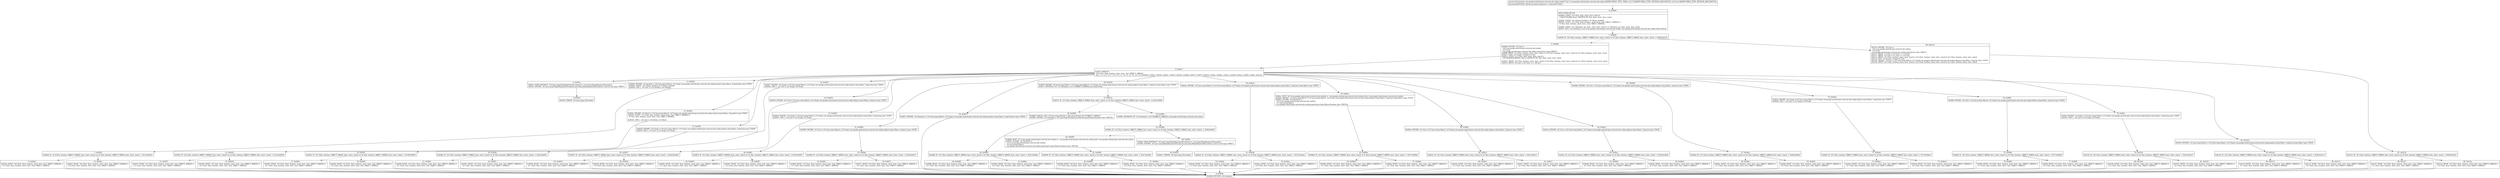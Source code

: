 digraph "CFG forcom.google.android.gms.internal.ads.zzdpn.zzd(Ljava\/lang\/Object;I)Z" {
Node_0 [shape=record,label="{0\:\ 0x0000|MTH_ENTER_BLOCK\l|0x0000: CONST  (r4 I:?[int, float, short, byte, char]) = \l  (1048575(0xfffff, float:1.469367E\-39) ?[int, float, short, byte, char])\l \l0x0003: CONST  (r6 I:?[long, double]) = (0 ?[long, double]) \l0x0005: CONST  (r2 I:?[int, float, boolean, short, byte, char, OBJECT, ARRAY]) = \l  (0 ?[int, float, boolean, short, byte, char, OBJECT, ARRAY])\l \l0x0006: CONST  (r1 I:?[boolean, int, float, short, byte, char]) = (1 ?[boolean, int, float, short, byte, char]) \l0x0007: IGET  (r0 I:boolean) = (r8 I:com.google.android.gms.internal.ads.zzdpn) com.google.android.gms.internal.ads.zzdpn.zzhjx boolean \l}"];
Node_1 [shape=record,label="{1\:\ 0x0009|0x0009: IF  (r0 I:?[int, boolean, OBJECT, ARRAY, byte, short, char]) == (0 ?[int, boolean, OBJECT, ARRAY, byte, short, char])  \-\> B:86:0x0116 \l}"];
Node_2 [shape=record,label="{2\:\ 0x000b|0x000b: INVOKE  (r0 I:int) = \l  (r8 I:com.google.android.gms.internal.ads.zzdpn)\l  (r10 I:int)\l com.google.android.gms.internal.ads.zzdpn.zzgu(int):int type: DIRECT \l0x000f: ARITH  (r3 I:?[int, boolean, short, byte, char]) = (r0 I:?[int, boolean, short, byte, char]) & (r4 I:?[int, boolean, short, byte, char]) \l0x0011: CAST  (r4 I:long) = (long) (r3 I:int) \l0x0012: CONST  (r3 I:?[int, float, short, byte, char]) = \l  (267386880(0xff00000, float:2.3665827E\-29) ?[int, float, short, byte, char])\l \l0x0014: ARITH  (r0 I:?[int, boolean, short, byte, char]) = (r0 I:?[int, boolean, short, byte, char]) & (r3 I:?[int, boolean, short, byte, char]) \l0x0015: ARITH  (r0 I:int) = (r0 I:int) \>\>\> (20 int) \l}"];
Node_3 [shape=record,label="{3\:\ 0x0017|0x0017: SWITCH  \l  (r0 I:?[int, float, boolean, short, byte, char, OBJECT, ARRAY])\l k:[0, 1, 2, 3, 4, 5, 6, 7, 8, 9, 10, 11, 12, 13, 14, 15, 16, 17] t:[0x0020, 0x002e, 0x003b, 0x0047, 0x0053, 0x005d, 0x0069, 0x0073, 0x0078, 0x00a2, 0x00ac, 0x00be, 0x00ca, 0x00d6, 0x00e2, 0x00f0, 0x00fc, 0x010a] \l}"];
Node_4 [shape=record,label="{4\:\ 0x001a|0x001a: NEW_INSTANCE  (r0 I:java.lang.IllegalArgumentException) =  java.lang.IllegalArgumentException \l0x001c: INVOKE  (r0 I:java.lang.IllegalArgumentException) java.lang.IllegalArgumentException.\<init\>():void type: DIRECT \l}"];
Node_5 [shape=record,label="{5\:\ 0x001f|0x001f: THROW  (r0 I:java.lang.Throwable) \l}"];
Node_6 [shape=record,label="{6\:\ 0x0020|0x0020: INVOKE  (r4 I:double) = (r9 I:java.lang.Object), (r4 I:long) com.google.android.gms.internal.ads.zzdqy.zzo(java.lang.Object, long):double type: STATIC \l0x0024: CONST  (r6 I:?[long, double]) = (0 ?[long, double]) \l0x0026: CMP_L  (r0 I:int) = (r4 I:double), (r6 I:double) \l}"];
Node_7 [shape=record,label="{7\:\ 0x0028|0x0028: IF  (r0 I:?[int, boolean, OBJECT, ARRAY, byte, short, char]) == (0 ?[int, boolean, OBJECT, ARRAY, byte, short, char])  \-\> B:10:0x002c \l}"];
Node_8 [shape=record,label="{8\:\ 0x002a|0x002a: MOVE  (r0 I:?[int, float, boolean, short, byte, char, OBJECT, ARRAY]) = \l  (r1 I:?[int, float, boolean, short, byte, char, OBJECT, ARRAY])\l \l}"];
Node_9 [shape=record,label="{9\:\ 0x002b|0x002b: RETURN  (r0 I:boolean) \l}"];
Node_10 [shape=record,label="{10\:\ 0x002c|0x002c: MOVE  (r0 I:?[int, float, boolean, short, byte, char, OBJECT, ARRAY]) = \l  (r2 I:?[int, float, boolean, short, byte, char, OBJECT, ARRAY])\l \l}"];
Node_11 [shape=record,label="{11\:\ 0x002e|0x002e: INVOKE  (r0 I:float) = (r9 I:java.lang.Object), (r4 I:long) com.google.android.gms.internal.ads.zzdqy.zzn(java.lang.Object, long):float type: STATIC \l0x0032: CONST  (r3 I:?[int, float, boolean, short, byte, char, OBJECT, ARRAY]) = \l  (0 ?[int, float, boolean, short, byte, char, OBJECT, ARRAY])\l \l0x0033: CMP_L  (r0 I:int) = (r0 I:float), (r3 I:float) \l}"];
Node_12 [shape=record,label="{12\:\ 0x0035|0x0035: IF  (r0 I:?[int, boolean, OBJECT, ARRAY, byte, short, char]) == (0 ?[int, boolean, OBJECT, ARRAY, byte, short, char])  \-\> B:14:0x0039 \l}"];
Node_13 [shape=record,label="{13\:\ 0x0037|0x0037: MOVE  (r0 I:?[int, float, boolean, short, byte, char, OBJECT, ARRAY]) = \l  (r1 I:?[int, float, boolean, short, byte, char, OBJECT, ARRAY])\l \l}"];
Node_14 [shape=record,label="{14\:\ 0x0039|0x0039: MOVE  (r0 I:?[int, float, boolean, short, byte, char, OBJECT, ARRAY]) = \l  (r2 I:?[int, float, boolean, short, byte, char, OBJECT, ARRAY])\l \l}"];
Node_15 [shape=record,label="{15\:\ 0x003b|0x003b: INVOKE  (r4 I:long) = (r9 I:java.lang.Object), (r4 I:long) com.google.android.gms.internal.ads.zzdqy.zzl(java.lang.Object, long):long type: STATIC \l0x003f: CMP_L  (r0 I:int) = (r4 I:long), (r6 I:long) \l}"];
Node_16 [shape=record,label="{16\:\ 0x0041|0x0041: IF  (r0 I:?[int, boolean, OBJECT, ARRAY, byte, short, char]) == (0 ?[int, boolean, OBJECT, ARRAY, byte, short, char])  \-\> B:18:0x0045 \l}"];
Node_17 [shape=record,label="{17\:\ 0x0043|0x0043: MOVE  (r0 I:?[int, float, boolean, short, byte, char, OBJECT, ARRAY]) = \l  (r1 I:?[int, float, boolean, short, byte, char, OBJECT, ARRAY])\l \l}"];
Node_18 [shape=record,label="{18\:\ 0x0045|0x0045: MOVE  (r0 I:?[int, float, boolean, short, byte, char, OBJECT, ARRAY]) = \l  (r2 I:?[int, float, boolean, short, byte, char, OBJECT, ARRAY])\l \l}"];
Node_19 [shape=record,label="{19\:\ 0x0047|0x0047: INVOKE  (r4 I:long) = (r9 I:java.lang.Object), (r4 I:long) com.google.android.gms.internal.ads.zzdqy.zzl(java.lang.Object, long):long type: STATIC \l0x004b: CMP_L  (r0 I:int) = (r4 I:long), (r6 I:long) \l}"];
Node_20 [shape=record,label="{20\:\ 0x004d|0x004d: IF  (r0 I:?[int, boolean, OBJECT, ARRAY, byte, short, char]) == (0 ?[int, boolean, OBJECT, ARRAY, byte, short, char])  \-\> B:22:0x0051 \l}"];
Node_21 [shape=record,label="{21\:\ 0x004f|0x004f: MOVE  (r0 I:?[int, float, boolean, short, byte, char, OBJECT, ARRAY]) = \l  (r1 I:?[int, float, boolean, short, byte, char, OBJECT, ARRAY])\l \l}"];
Node_22 [shape=record,label="{22\:\ 0x0051|0x0051: MOVE  (r0 I:?[int, float, boolean, short, byte, char, OBJECT, ARRAY]) = \l  (r2 I:?[int, float, boolean, short, byte, char, OBJECT, ARRAY])\l \l}"];
Node_23 [shape=record,label="{23\:\ 0x0053|0x0053: INVOKE  (r0 I:int) = (r9 I:java.lang.Object), (r4 I:long) com.google.android.gms.internal.ads.zzdqy.zzk(java.lang.Object, long):int type: STATIC \l}"];
Node_24 [shape=record,label="{24\:\ 0x0057|0x0057: IF  (r0 I:?[int, boolean, OBJECT, ARRAY, byte, short, char]) == (0 ?[int, boolean, OBJECT, ARRAY, byte, short, char])  \-\> B:26:0x005b \l}"];
Node_25 [shape=record,label="{25\:\ 0x0059|0x0059: MOVE  (r0 I:?[int, float, boolean, short, byte, char, OBJECT, ARRAY]) = \l  (r1 I:?[int, float, boolean, short, byte, char, OBJECT, ARRAY])\l \l}"];
Node_26 [shape=record,label="{26\:\ 0x005b|0x005b: MOVE  (r0 I:?[int, float, boolean, short, byte, char, OBJECT, ARRAY]) = \l  (r2 I:?[int, float, boolean, short, byte, char, OBJECT, ARRAY])\l \l}"];
Node_27 [shape=record,label="{27\:\ 0x005d|0x005d: INVOKE  (r4 I:long) = (r9 I:java.lang.Object), (r4 I:long) com.google.android.gms.internal.ads.zzdqy.zzl(java.lang.Object, long):long type: STATIC \l0x0061: CMP_L  (r0 I:int) = (r4 I:long), (r6 I:long) \l}"];
Node_28 [shape=record,label="{28\:\ 0x0063|0x0063: IF  (r0 I:?[int, boolean, OBJECT, ARRAY, byte, short, char]) == (0 ?[int, boolean, OBJECT, ARRAY, byte, short, char])  \-\> B:30:0x0067 \l}"];
Node_29 [shape=record,label="{29\:\ 0x0065|0x0065: MOVE  (r0 I:?[int, float, boolean, short, byte, char, OBJECT, ARRAY]) = \l  (r1 I:?[int, float, boolean, short, byte, char, OBJECT, ARRAY])\l \l}"];
Node_30 [shape=record,label="{30\:\ 0x0067|0x0067: MOVE  (r0 I:?[int, float, boolean, short, byte, char, OBJECT, ARRAY]) = \l  (r2 I:?[int, float, boolean, short, byte, char, OBJECT, ARRAY])\l \l}"];
Node_31 [shape=record,label="{31\:\ 0x0069|0x0069: INVOKE  (r0 I:int) = (r9 I:java.lang.Object), (r4 I:long) com.google.android.gms.internal.ads.zzdqy.zzk(java.lang.Object, long):int type: STATIC \l}"];
Node_32 [shape=record,label="{32\:\ 0x006d|0x006d: IF  (r0 I:?[int, boolean, OBJECT, ARRAY, byte, short, char]) == (0 ?[int, boolean, OBJECT, ARRAY, byte, short, char])  \-\> B:34:0x0071 \l}"];
Node_33 [shape=record,label="{33\:\ 0x006f|0x006f: MOVE  (r0 I:?[int, float, boolean, short, byte, char, OBJECT, ARRAY]) = \l  (r1 I:?[int, float, boolean, short, byte, char, OBJECT, ARRAY])\l \l}"];
Node_34 [shape=record,label="{34\:\ 0x0071|0x0071: MOVE  (r0 I:?[int, float, boolean, short, byte, char, OBJECT, ARRAY]) = \l  (r2 I:?[int, float, boolean, short, byte, char, OBJECT, ARRAY])\l \l}"];
Node_35 [shape=record,label="{35\:\ 0x0073|0x0073: INVOKE  (r0 I:boolean) = (r9 I:java.lang.Object), (r4 I:long) com.google.android.gms.internal.ads.zzdqy.zzm(java.lang.Object, long):boolean type: STATIC \l}"];
Node_36 [shape=record,label="{36\:\ 0x0078|0x0078: INVOKE  (r0 I:java.lang.Object) = (r9 I:java.lang.Object), (r4 I:long) com.google.android.gms.internal.ads.zzdqy.zzp(java.lang.Object, long):java.lang.Object type: STATIC \l0x007c: INSTANCE_OF  (r3 I:boolean) = (r0 I:?[OBJECT, ARRAY]) java.lang.String \l}"];
Node_37 [shape=record,label="{37\:\ 0x007e|0x007e: IF  (r3 I:?[int, boolean, OBJECT, ARRAY, byte, short, char]) == (0 ?[int, boolean, OBJECT, ARRAY, byte, short, char])  \-\> B:42:0x008c \l}"];
Node_38 [shape=record,label="{38\:\ 0x0080|0x0080: CHECK_CAST  (r0 I:java.lang.String) = (java.lang.String) (r0 I:?[OBJECT, ARRAY]) \l0x0082: INVOKE  (r0 I:boolean) = (r0 I:java.lang.String) java.lang.String.isEmpty():boolean type: VIRTUAL \l}"];
Node_39 [shape=record,label="{39\:\ 0x0086|0x0086: IF  (r0 I:?[int, boolean, OBJECT, ARRAY, byte, short, char]) != (0 ?[int, boolean, OBJECT, ARRAY, byte, short, char])  \-\> B:41:0x008a \l}"];
Node_40 [shape=record,label="{40\:\ 0x0088|0x0088: MOVE  (r0 I:?[int, float, boolean, short, byte, char, OBJECT, ARRAY]) = \l  (r1 I:?[int, float, boolean, short, byte, char, OBJECT, ARRAY])\l \l}"];
Node_41 [shape=record,label="{41\:\ 0x008a|0x008a: MOVE  (r0 I:?[int, float, boolean, short, byte, char, OBJECT, ARRAY]) = \l  (r2 I:?[int, float, boolean, short, byte, char, OBJECT, ARRAY])\l \l}"];
Node_42 [shape=record,label="{42\:\ 0x008c|0x008c: INSTANCE_OF  (r3 I:boolean) = (r0 I:?[OBJECT, ARRAY]) com.google.android.gms.internal.ads.zzdmq \l}"];
Node_43 [shape=record,label="{43\:\ 0x008e|0x008e: IF  (r3 I:?[int, boolean, OBJECT, ARRAY, byte, short, char]) == (0 ?[int, boolean, OBJECT, ARRAY, byte, short, char])  \-\> B:48:0x009c \l}"];
Node_44 [shape=record,label="{44\:\ 0x0090|0x0090: SGET  (r3 I:com.google.android.gms.internal.ads.zzdmq) =  com.google.android.gms.internal.ads.zzdmq.zzhcr com.google.android.gms.internal.ads.zzdmq \l0x0092: INVOKE  (r0 I:boolean) = \l  (r3 I:com.google.android.gms.internal.ads.zzdmq)\l  (r0 I:java.lang.Object)\l com.google.android.gms.internal.ads.zzdmq.equals(java.lang.Object):boolean type: VIRTUAL \l}"];
Node_45 [shape=record,label="{45\:\ 0x0096|0x0096: IF  (r0 I:?[int, boolean, OBJECT, ARRAY, byte, short, char]) != (0 ?[int, boolean, OBJECT, ARRAY, byte, short, char])  \-\> B:47:0x009a \l}"];
Node_46 [shape=record,label="{46\:\ 0x0098|0x0098: MOVE  (r0 I:?[int, float, boolean, short, byte, char, OBJECT, ARRAY]) = \l  (r1 I:?[int, float, boolean, short, byte, char, OBJECT, ARRAY])\l \l}"];
Node_47 [shape=record,label="{47\:\ 0x009a|0x009a: MOVE  (r0 I:?[int, float, boolean, short, byte, char, OBJECT, ARRAY]) = \l  (r2 I:?[int, float, boolean, short, byte, char, OBJECT, ARRAY])\l \l}"];
Node_48 [shape=record,label="{48\:\ 0x009c|0x009c: NEW_INSTANCE  (r0 I:java.lang.IllegalArgumentException) =  java.lang.IllegalArgumentException \l0x009e: INVOKE  (r0 I:java.lang.IllegalArgumentException) java.lang.IllegalArgumentException.\<init\>():void type: DIRECT \l}"];
Node_49 [shape=record,label="{49\:\ 0x00a1|0x00a1: THROW  (r0 I:java.lang.Throwable) \l}"];
Node_50 [shape=record,label="{50\:\ 0x00a2|0x00a2: INVOKE  (r0 I:java.lang.Object) = (r9 I:java.lang.Object), (r4 I:long) com.google.android.gms.internal.ads.zzdqy.zzp(java.lang.Object, long):java.lang.Object type: STATIC \l}"];
Node_51 [shape=record,label="{51\:\ 0x00a6|0x00a6: IF  (r0 I:?[int, boolean, OBJECT, ARRAY, byte, short, char]) == (0 ?[int, boolean, OBJECT, ARRAY, byte, short, char])  \-\> B:53:0x00aa \l}"];
Node_52 [shape=record,label="{52\:\ 0x00a8|0x00a8: MOVE  (r0 I:?[int, float, boolean, short, byte, char, OBJECT, ARRAY]) = \l  (r1 I:?[int, float, boolean, short, byte, char, OBJECT, ARRAY])\l \l}"];
Node_53 [shape=record,label="{53\:\ 0x00aa|0x00aa: MOVE  (r0 I:?[int, float, boolean, short, byte, char, OBJECT, ARRAY]) = \l  (r2 I:?[int, float, boolean, short, byte, char, OBJECT, ARRAY])\l \l}"];
Node_54 [shape=record,label="{54\:\ 0x00ac|0x00ac: SGET  (r0 I:com.google.android.gms.internal.ads.zzdmq) =  com.google.android.gms.internal.ads.zzdmq.zzhcr com.google.android.gms.internal.ads.zzdmq \l0x00ae: INVOKE  (r3 I:java.lang.Object) = (r9 I:java.lang.Object), (r4 I:long) com.google.android.gms.internal.ads.zzdqy.zzp(java.lang.Object, long):java.lang.Object type: STATIC \l0x00b2: INVOKE  (r0 I:boolean) = \l  (r0 I:com.google.android.gms.internal.ads.zzdmq)\l  (r3 I:java.lang.Object)\l com.google.android.gms.internal.ads.zzdmq.equals(java.lang.Object):boolean type: VIRTUAL \l}"];
Node_55 [shape=record,label="{55\:\ 0x00b6|0x00b6: IF  (r0 I:?[int, boolean, OBJECT, ARRAY, byte, short, char]) != (0 ?[int, boolean, OBJECT, ARRAY, byte, short, char])  \-\> B:57:0x00bb \l}"];
Node_56 [shape=record,label="{56\:\ 0x00b8|0x00b8: MOVE  (r0 I:?[int, float, boolean, short, byte, char, OBJECT, ARRAY]) = \l  (r1 I:?[int, float, boolean, short, byte, char, OBJECT, ARRAY])\l \l}"];
Node_57 [shape=record,label="{57\:\ 0x00bb|0x00bb: MOVE  (r0 I:?[int, float, boolean, short, byte, char, OBJECT, ARRAY]) = \l  (r2 I:?[int, float, boolean, short, byte, char, OBJECT, ARRAY])\l \l}"];
Node_58 [shape=record,label="{58\:\ 0x00be|0x00be: INVOKE  (r0 I:int) = (r9 I:java.lang.Object), (r4 I:long) com.google.android.gms.internal.ads.zzdqy.zzk(java.lang.Object, long):int type: STATIC \l}"];
Node_59 [shape=record,label="{59\:\ 0x00c2|0x00c2: IF  (r0 I:?[int, boolean, OBJECT, ARRAY, byte, short, char]) == (0 ?[int, boolean, OBJECT, ARRAY, byte, short, char])  \-\> B:61:0x00c7 \l}"];
Node_60 [shape=record,label="{60\:\ 0x00c4|0x00c4: MOVE  (r0 I:?[int, float, boolean, short, byte, char, OBJECT, ARRAY]) = \l  (r1 I:?[int, float, boolean, short, byte, char, OBJECT, ARRAY])\l \l}"];
Node_61 [shape=record,label="{61\:\ 0x00c7|0x00c7: MOVE  (r0 I:?[int, float, boolean, short, byte, char, OBJECT, ARRAY]) = \l  (r2 I:?[int, float, boolean, short, byte, char, OBJECT, ARRAY])\l \l}"];
Node_62 [shape=record,label="{62\:\ 0x00ca|0x00ca: INVOKE  (r0 I:int) = (r9 I:java.lang.Object), (r4 I:long) com.google.android.gms.internal.ads.zzdqy.zzk(java.lang.Object, long):int type: STATIC \l}"];
Node_63 [shape=record,label="{63\:\ 0x00ce|0x00ce: IF  (r0 I:?[int, boolean, OBJECT, ARRAY, byte, short, char]) == (0 ?[int, boolean, OBJECT, ARRAY, byte, short, char])  \-\> B:65:0x00d3 \l}"];
Node_64 [shape=record,label="{64\:\ 0x00d0|0x00d0: MOVE  (r0 I:?[int, float, boolean, short, byte, char, OBJECT, ARRAY]) = \l  (r1 I:?[int, float, boolean, short, byte, char, OBJECT, ARRAY])\l \l}"];
Node_65 [shape=record,label="{65\:\ 0x00d3|0x00d3: MOVE  (r0 I:?[int, float, boolean, short, byte, char, OBJECT, ARRAY]) = \l  (r2 I:?[int, float, boolean, short, byte, char, OBJECT, ARRAY])\l \l}"];
Node_66 [shape=record,label="{66\:\ 0x00d6|0x00d6: INVOKE  (r0 I:int) = (r9 I:java.lang.Object), (r4 I:long) com.google.android.gms.internal.ads.zzdqy.zzk(java.lang.Object, long):int type: STATIC \l}"];
Node_67 [shape=record,label="{67\:\ 0x00da|0x00da: IF  (r0 I:?[int, boolean, OBJECT, ARRAY, byte, short, char]) == (0 ?[int, boolean, OBJECT, ARRAY, byte, short, char])  \-\> B:69:0x00df \l}"];
Node_68 [shape=record,label="{68\:\ 0x00dc|0x00dc: MOVE  (r0 I:?[int, float, boolean, short, byte, char, OBJECT, ARRAY]) = \l  (r1 I:?[int, float, boolean, short, byte, char, OBJECT, ARRAY])\l \l}"];
Node_69 [shape=record,label="{69\:\ 0x00df|0x00df: MOVE  (r0 I:?[int, float, boolean, short, byte, char, OBJECT, ARRAY]) = \l  (r2 I:?[int, float, boolean, short, byte, char, OBJECT, ARRAY])\l \l}"];
Node_70 [shape=record,label="{70\:\ 0x00e2|0x00e2: INVOKE  (r4 I:long) = (r9 I:java.lang.Object), (r4 I:long) com.google.android.gms.internal.ads.zzdqy.zzl(java.lang.Object, long):long type: STATIC \l0x00e6: CMP_L  (r0 I:int) = (r4 I:long), (r6 I:long) \l}"];
Node_71 [shape=record,label="{71\:\ 0x00e8|0x00e8: IF  (r0 I:?[int, boolean, OBJECT, ARRAY, byte, short, char]) == (0 ?[int, boolean, OBJECT, ARRAY, byte, short, char])  \-\> B:73:0x00ed \l}"];
Node_72 [shape=record,label="{72\:\ 0x00ea|0x00ea: MOVE  (r0 I:?[int, float, boolean, short, byte, char, OBJECT, ARRAY]) = \l  (r1 I:?[int, float, boolean, short, byte, char, OBJECT, ARRAY])\l \l}"];
Node_73 [shape=record,label="{73\:\ 0x00ed|0x00ed: MOVE  (r0 I:?[int, float, boolean, short, byte, char, OBJECT, ARRAY]) = \l  (r2 I:?[int, float, boolean, short, byte, char, OBJECT, ARRAY])\l \l}"];
Node_74 [shape=record,label="{74\:\ 0x00f0|0x00f0: INVOKE  (r0 I:int) = (r9 I:java.lang.Object), (r4 I:long) com.google.android.gms.internal.ads.zzdqy.zzk(java.lang.Object, long):int type: STATIC \l}"];
Node_75 [shape=record,label="{75\:\ 0x00f4|0x00f4: IF  (r0 I:?[int, boolean, OBJECT, ARRAY, byte, short, char]) == (0 ?[int, boolean, OBJECT, ARRAY, byte, short, char])  \-\> B:77:0x00f9 \l}"];
Node_76 [shape=record,label="{76\:\ 0x00f6|0x00f6: MOVE  (r0 I:?[int, float, boolean, short, byte, char, OBJECT, ARRAY]) = \l  (r1 I:?[int, float, boolean, short, byte, char, OBJECT, ARRAY])\l \l}"];
Node_77 [shape=record,label="{77\:\ 0x00f9|0x00f9: MOVE  (r0 I:?[int, float, boolean, short, byte, char, OBJECT, ARRAY]) = \l  (r2 I:?[int, float, boolean, short, byte, char, OBJECT, ARRAY])\l \l}"];
Node_78 [shape=record,label="{78\:\ 0x00fc|0x00fc: INVOKE  (r4 I:long) = (r9 I:java.lang.Object), (r4 I:long) com.google.android.gms.internal.ads.zzdqy.zzl(java.lang.Object, long):long type: STATIC \l0x0100: CMP_L  (r0 I:int) = (r4 I:long), (r6 I:long) \l}"];
Node_79 [shape=record,label="{79\:\ 0x0102|0x0102: IF  (r0 I:?[int, boolean, OBJECT, ARRAY, byte, short, char]) == (0 ?[int, boolean, OBJECT, ARRAY, byte, short, char])  \-\> B:81:0x0107 \l}"];
Node_80 [shape=record,label="{80\:\ 0x0104|0x0104: MOVE  (r0 I:?[int, float, boolean, short, byte, char, OBJECT, ARRAY]) = \l  (r1 I:?[int, float, boolean, short, byte, char, OBJECT, ARRAY])\l \l}"];
Node_81 [shape=record,label="{81\:\ 0x0107|0x0107: MOVE  (r0 I:?[int, float, boolean, short, byte, char, OBJECT, ARRAY]) = \l  (r2 I:?[int, float, boolean, short, byte, char, OBJECT, ARRAY])\l \l}"];
Node_82 [shape=record,label="{82\:\ 0x010a|0x010a: INVOKE  (r0 I:java.lang.Object) = (r9 I:java.lang.Object), (r4 I:long) com.google.android.gms.internal.ads.zzdqy.zzp(java.lang.Object, long):java.lang.Object type: STATIC \l}"];
Node_83 [shape=record,label="{83\:\ 0x010e|0x010e: IF  (r0 I:?[int, boolean, OBJECT, ARRAY, byte, short, char]) == (0 ?[int, boolean, OBJECT, ARRAY, byte, short, char])  \-\> B:85:0x0113 \l}"];
Node_84 [shape=record,label="{84\:\ 0x0110|0x0110: MOVE  (r0 I:?[int, float, boolean, short, byte, char, OBJECT, ARRAY]) = \l  (r1 I:?[int, float, boolean, short, byte, char, OBJECT, ARRAY])\l \l}"];
Node_85 [shape=record,label="{85\:\ 0x0113|0x0113: MOVE  (r0 I:?[int, float, boolean, short, byte, char, OBJECT, ARRAY]) = \l  (r2 I:?[int, float, boolean, short, byte, char, OBJECT, ARRAY])\l \l}"];
Node_86 [shape=record,label="{86\:\ 0x0116|0x0116: INVOKE  (r0 I:int) = \l  (r8 I:com.google.android.gms.internal.ads.zzdpn)\l  (r10 I:int)\l com.google.android.gms.internal.ads.zzdpn.zzgv(int):int type: DIRECT \l0x011a: ARITH  (r3 I:int) = (r0 I:int) \>\>\> (20 int) \l0x011c: ARITH  (r3 I:int) = (r1 I:int) \<\< (r3 I:int) \l0x011e: ARITH  (r0 I:?[int, boolean, short, byte, char]) = (r0 I:?[int, boolean, short, byte, char]) & (r4 I:?[int, boolean, short, byte, char]) \l0x011f: CAST  (r4 I:long) = (long) (r0 I:int) \l0x0120: INVOKE  (r0 I:int) = (r9 I:java.lang.Object), (r4 I:long) com.google.android.gms.internal.ads.zzdqy.zzk(java.lang.Object, long):int type: STATIC \l0x0124: ARITH  (r0 I:?[int, boolean, short, byte, char]) = (r0 I:?[int, boolean, short, byte, char]) & (r3 I:?[int, boolean, short, byte, char]) \l}"];
Node_87 [shape=record,label="{87\:\ 0x0125|0x0125: IF  (r0 I:?[int, boolean, OBJECT, ARRAY, byte, short, char]) == (0 ?[int, boolean, OBJECT, ARRAY, byte, short, char])  \-\> B:89:0x012a \l}"];
Node_88 [shape=record,label="{88\:\ 0x0127|0x0127: MOVE  (r0 I:?[int, float, boolean, short, byte, char, OBJECT, ARRAY]) = \l  (r1 I:?[int, float, boolean, short, byte, char, OBJECT, ARRAY])\l \l}"];
Node_89 [shape=record,label="{89\:\ 0x012a|0x012a: MOVE  (r0 I:?[int, float, boolean, short, byte, char, OBJECT, ARRAY]) = \l  (r2 I:?[int, float, boolean, short, byte, char, OBJECT, ARRAY])\l \l}"];
MethodNode[shape=record,label="{private final boolean com.google.android.gms.internal.ads.zzdpn.zzd((r8 'this' I:com.google.android.gms.internal.ads.zzdpn A[IMMUTABLE_TYPE, THIS]), (r9 I:T A[IMMUTABLE_TYPE, METHOD_ARGUMENT]), (r10 I:int A[IMMUTABLE_TYPE, METHOD_ARGUMENT]))  | Annotation[SYSTEM, dalvik.annotation.Signature, \{value=[(TT;I)Z]\}]\l}"];
MethodNode -> Node_0;
Node_0 -> Node_1;
Node_1 -> Node_2[style=dashed];
Node_1 -> Node_86;
Node_2 -> Node_3;
Node_3 -> Node_4;
Node_3 -> Node_6;
Node_3 -> Node_11;
Node_3 -> Node_15;
Node_3 -> Node_19;
Node_3 -> Node_23;
Node_3 -> Node_27;
Node_3 -> Node_31;
Node_3 -> Node_35;
Node_3 -> Node_36;
Node_3 -> Node_50;
Node_3 -> Node_54;
Node_3 -> Node_58;
Node_3 -> Node_62;
Node_3 -> Node_66;
Node_3 -> Node_70;
Node_3 -> Node_74;
Node_3 -> Node_78;
Node_3 -> Node_82;
Node_4 -> Node_5;
Node_6 -> Node_7;
Node_7 -> Node_8[style=dashed];
Node_7 -> Node_10;
Node_8 -> Node_9;
Node_10 -> Node_9;
Node_11 -> Node_12;
Node_12 -> Node_13[style=dashed];
Node_12 -> Node_14;
Node_13 -> Node_9;
Node_14 -> Node_9;
Node_15 -> Node_16;
Node_16 -> Node_17[style=dashed];
Node_16 -> Node_18;
Node_17 -> Node_9;
Node_18 -> Node_9;
Node_19 -> Node_20;
Node_20 -> Node_21[style=dashed];
Node_20 -> Node_22;
Node_21 -> Node_9;
Node_22 -> Node_9;
Node_23 -> Node_24;
Node_24 -> Node_25[style=dashed];
Node_24 -> Node_26;
Node_25 -> Node_9;
Node_26 -> Node_9;
Node_27 -> Node_28;
Node_28 -> Node_29[style=dashed];
Node_28 -> Node_30;
Node_29 -> Node_9;
Node_30 -> Node_9;
Node_31 -> Node_32;
Node_32 -> Node_33[style=dashed];
Node_32 -> Node_34;
Node_33 -> Node_9;
Node_34 -> Node_9;
Node_35 -> Node_9;
Node_36 -> Node_37;
Node_37 -> Node_38[style=dashed];
Node_37 -> Node_42;
Node_38 -> Node_39;
Node_39 -> Node_40[style=dashed];
Node_39 -> Node_41;
Node_40 -> Node_9;
Node_41 -> Node_9;
Node_42 -> Node_43;
Node_43 -> Node_44[style=dashed];
Node_43 -> Node_48;
Node_44 -> Node_45;
Node_45 -> Node_46[style=dashed];
Node_45 -> Node_47;
Node_46 -> Node_9;
Node_47 -> Node_9;
Node_48 -> Node_49;
Node_50 -> Node_51;
Node_51 -> Node_52[style=dashed];
Node_51 -> Node_53;
Node_52 -> Node_9;
Node_53 -> Node_9;
Node_54 -> Node_55;
Node_55 -> Node_56[style=dashed];
Node_55 -> Node_57;
Node_56 -> Node_9;
Node_57 -> Node_9;
Node_58 -> Node_59;
Node_59 -> Node_60[style=dashed];
Node_59 -> Node_61;
Node_60 -> Node_9;
Node_61 -> Node_9;
Node_62 -> Node_63;
Node_63 -> Node_64[style=dashed];
Node_63 -> Node_65;
Node_64 -> Node_9;
Node_65 -> Node_9;
Node_66 -> Node_67;
Node_67 -> Node_68[style=dashed];
Node_67 -> Node_69;
Node_68 -> Node_9;
Node_69 -> Node_9;
Node_70 -> Node_71;
Node_71 -> Node_72[style=dashed];
Node_71 -> Node_73;
Node_72 -> Node_9;
Node_73 -> Node_9;
Node_74 -> Node_75;
Node_75 -> Node_76[style=dashed];
Node_75 -> Node_77;
Node_76 -> Node_9;
Node_77 -> Node_9;
Node_78 -> Node_79;
Node_79 -> Node_80[style=dashed];
Node_79 -> Node_81;
Node_80 -> Node_9;
Node_81 -> Node_9;
Node_82 -> Node_83;
Node_83 -> Node_84[style=dashed];
Node_83 -> Node_85;
Node_84 -> Node_9;
Node_85 -> Node_9;
Node_86 -> Node_87;
Node_87 -> Node_88[style=dashed];
Node_87 -> Node_89;
Node_88 -> Node_9;
Node_89 -> Node_9;
}

